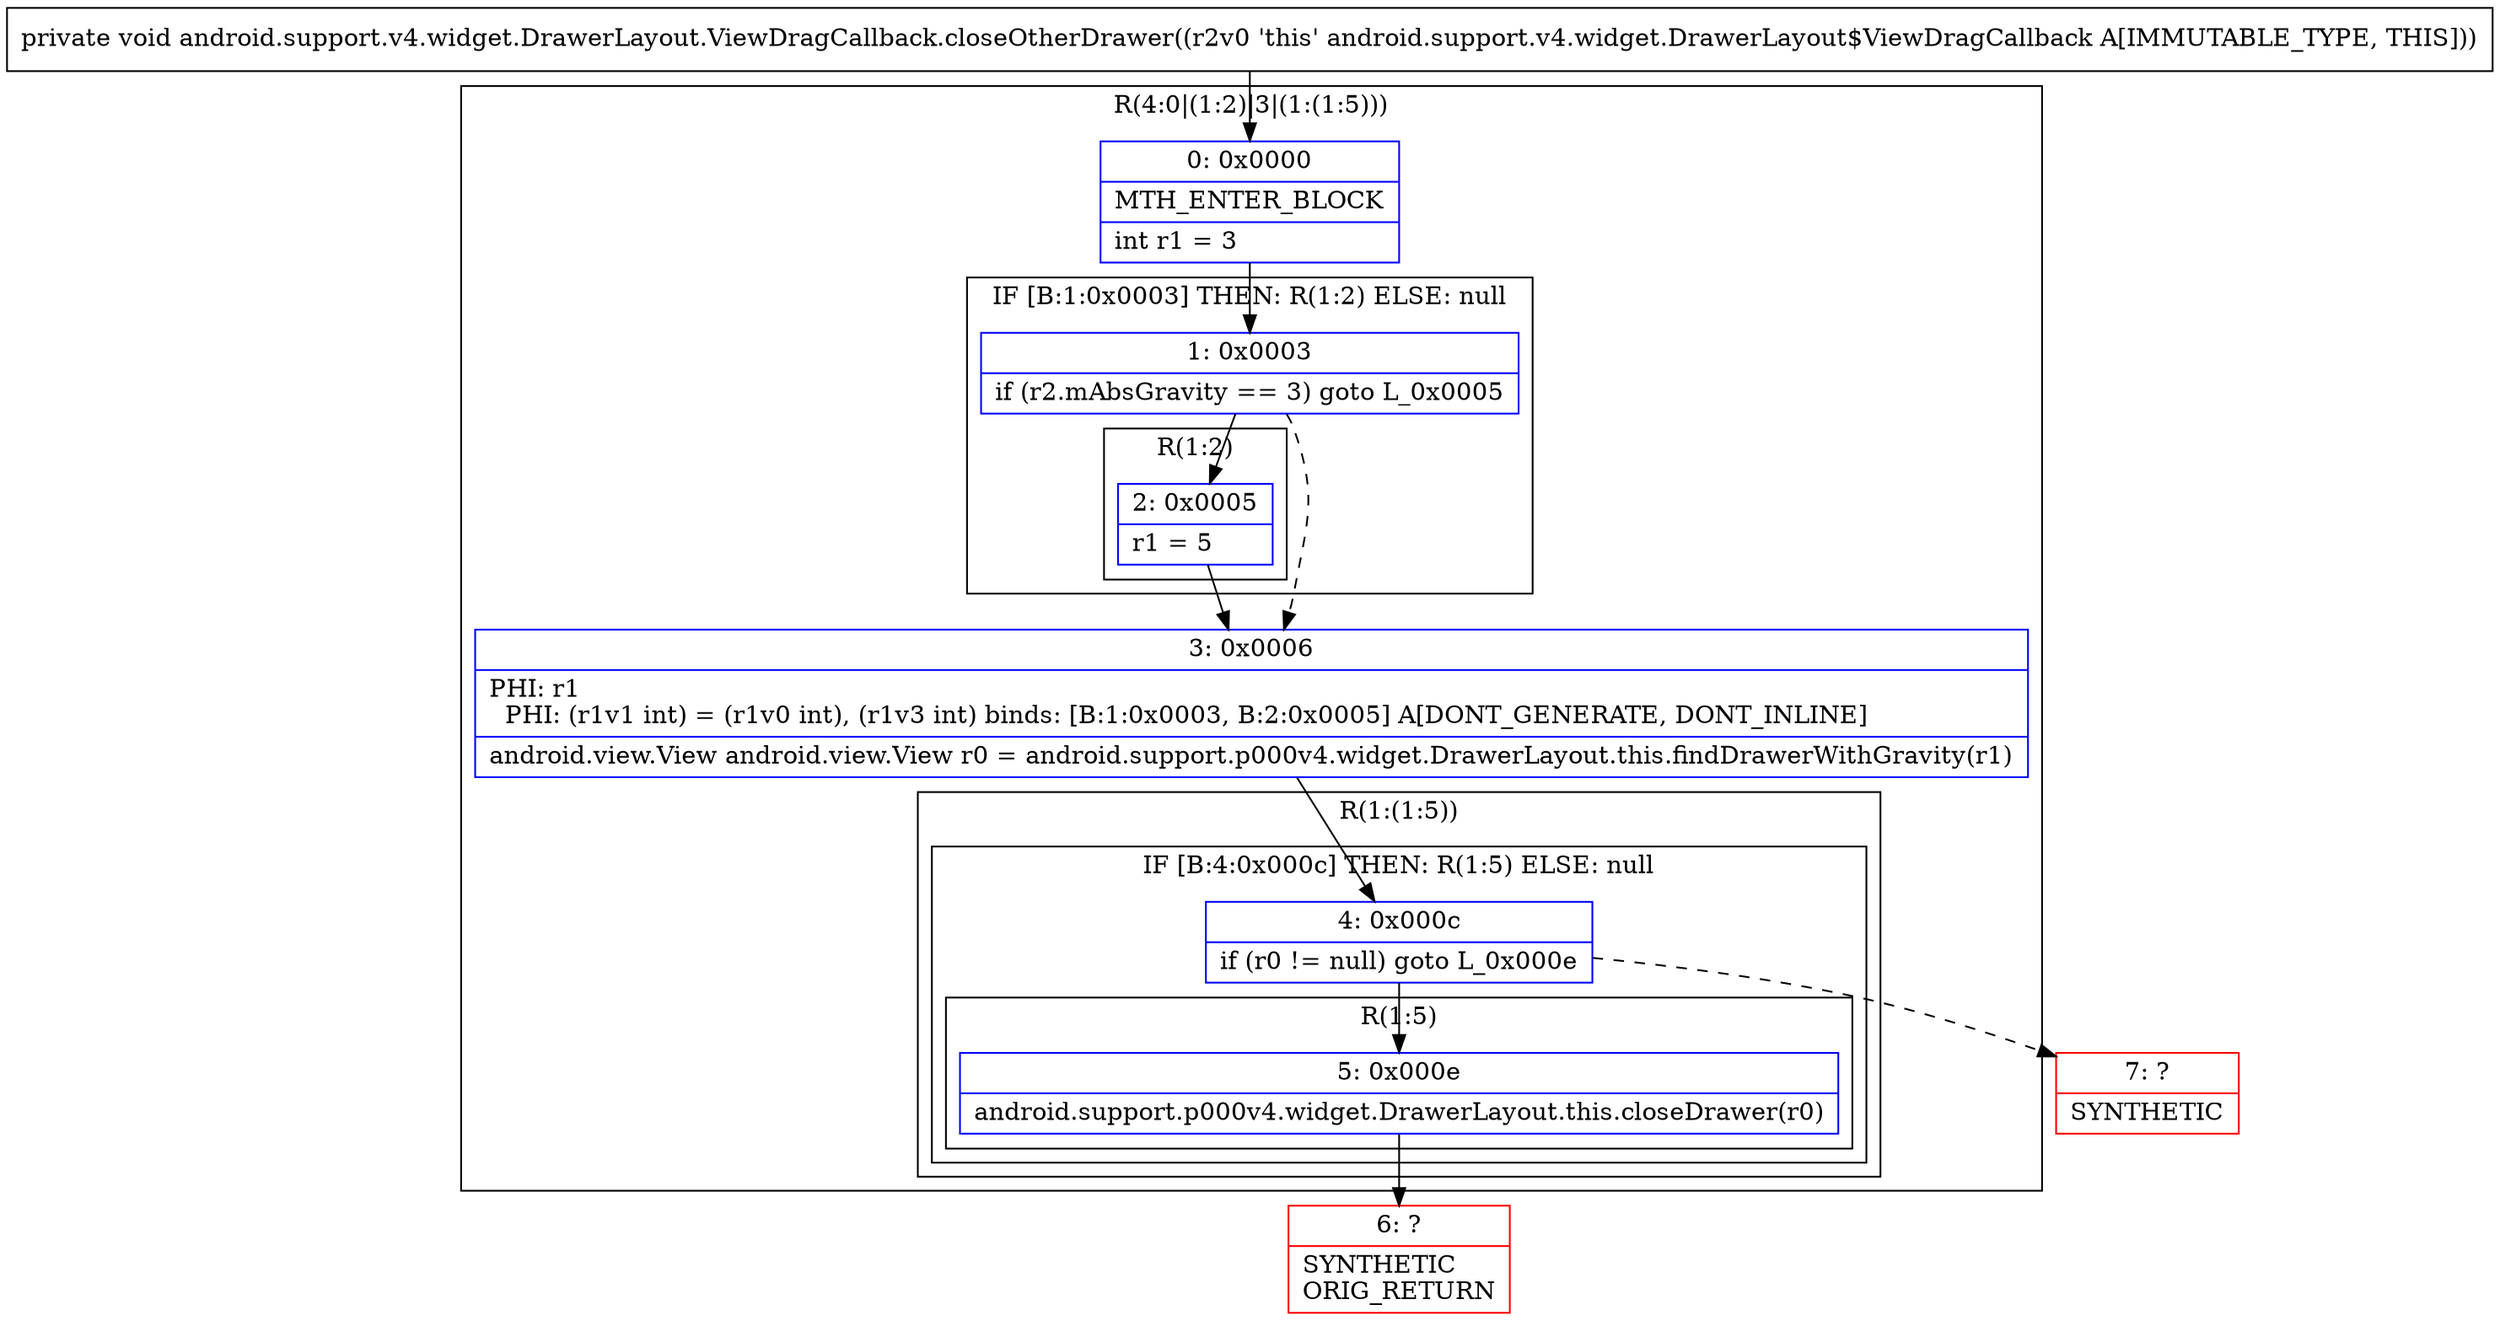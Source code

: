 digraph "CFG forandroid.support.v4.widget.DrawerLayout.ViewDragCallback.closeOtherDrawer()V" {
subgraph cluster_Region_357905643 {
label = "R(4:0|(1:2)|3|(1:(1:5)))";
node [shape=record,color=blue];
Node_0 [shape=record,label="{0\:\ 0x0000|MTH_ENTER_BLOCK\l|int r1 = 3\l}"];
subgraph cluster_IfRegion_1679401955 {
label = "IF [B:1:0x0003] THEN: R(1:2) ELSE: null";
node [shape=record,color=blue];
Node_1 [shape=record,label="{1\:\ 0x0003|if (r2.mAbsGravity == 3) goto L_0x0005\l}"];
subgraph cluster_Region_1800480137 {
label = "R(1:2)";
node [shape=record,color=blue];
Node_2 [shape=record,label="{2\:\ 0x0005|r1 = 5\l}"];
}
}
Node_3 [shape=record,label="{3\:\ 0x0006|PHI: r1 \l  PHI: (r1v1 int) = (r1v0 int), (r1v3 int) binds: [B:1:0x0003, B:2:0x0005] A[DONT_GENERATE, DONT_INLINE]\l|android.view.View android.view.View r0 = android.support.p000v4.widget.DrawerLayout.this.findDrawerWithGravity(r1)\l}"];
subgraph cluster_Region_1304214194 {
label = "R(1:(1:5))";
node [shape=record,color=blue];
subgraph cluster_IfRegion_526739329 {
label = "IF [B:4:0x000c] THEN: R(1:5) ELSE: null";
node [shape=record,color=blue];
Node_4 [shape=record,label="{4\:\ 0x000c|if (r0 != null) goto L_0x000e\l}"];
subgraph cluster_Region_873184068 {
label = "R(1:5)";
node [shape=record,color=blue];
Node_5 [shape=record,label="{5\:\ 0x000e|android.support.p000v4.widget.DrawerLayout.this.closeDrawer(r0)\l}"];
}
}
}
}
Node_6 [shape=record,color=red,label="{6\:\ ?|SYNTHETIC\lORIG_RETURN\l}"];
Node_7 [shape=record,color=red,label="{7\:\ ?|SYNTHETIC\l}"];
MethodNode[shape=record,label="{private void android.support.v4.widget.DrawerLayout.ViewDragCallback.closeOtherDrawer((r2v0 'this' android.support.v4.widget.DrawerLayout$ViewDragCallback A[IMMUTABLE_TYPE, THIS])) }"];
MethodNode -> Node_0;
Node_0 -> Node_1;
Node_1 -> Node_2;
Node_1 -> Node_3[style=dashed];
Node_2 -> Node_3;
Node_3 -> Node_4;
Node_4 -> Node_5;
Node_4 -> Node_7[style=dashed];
Node_5 -> Node_6;
}

